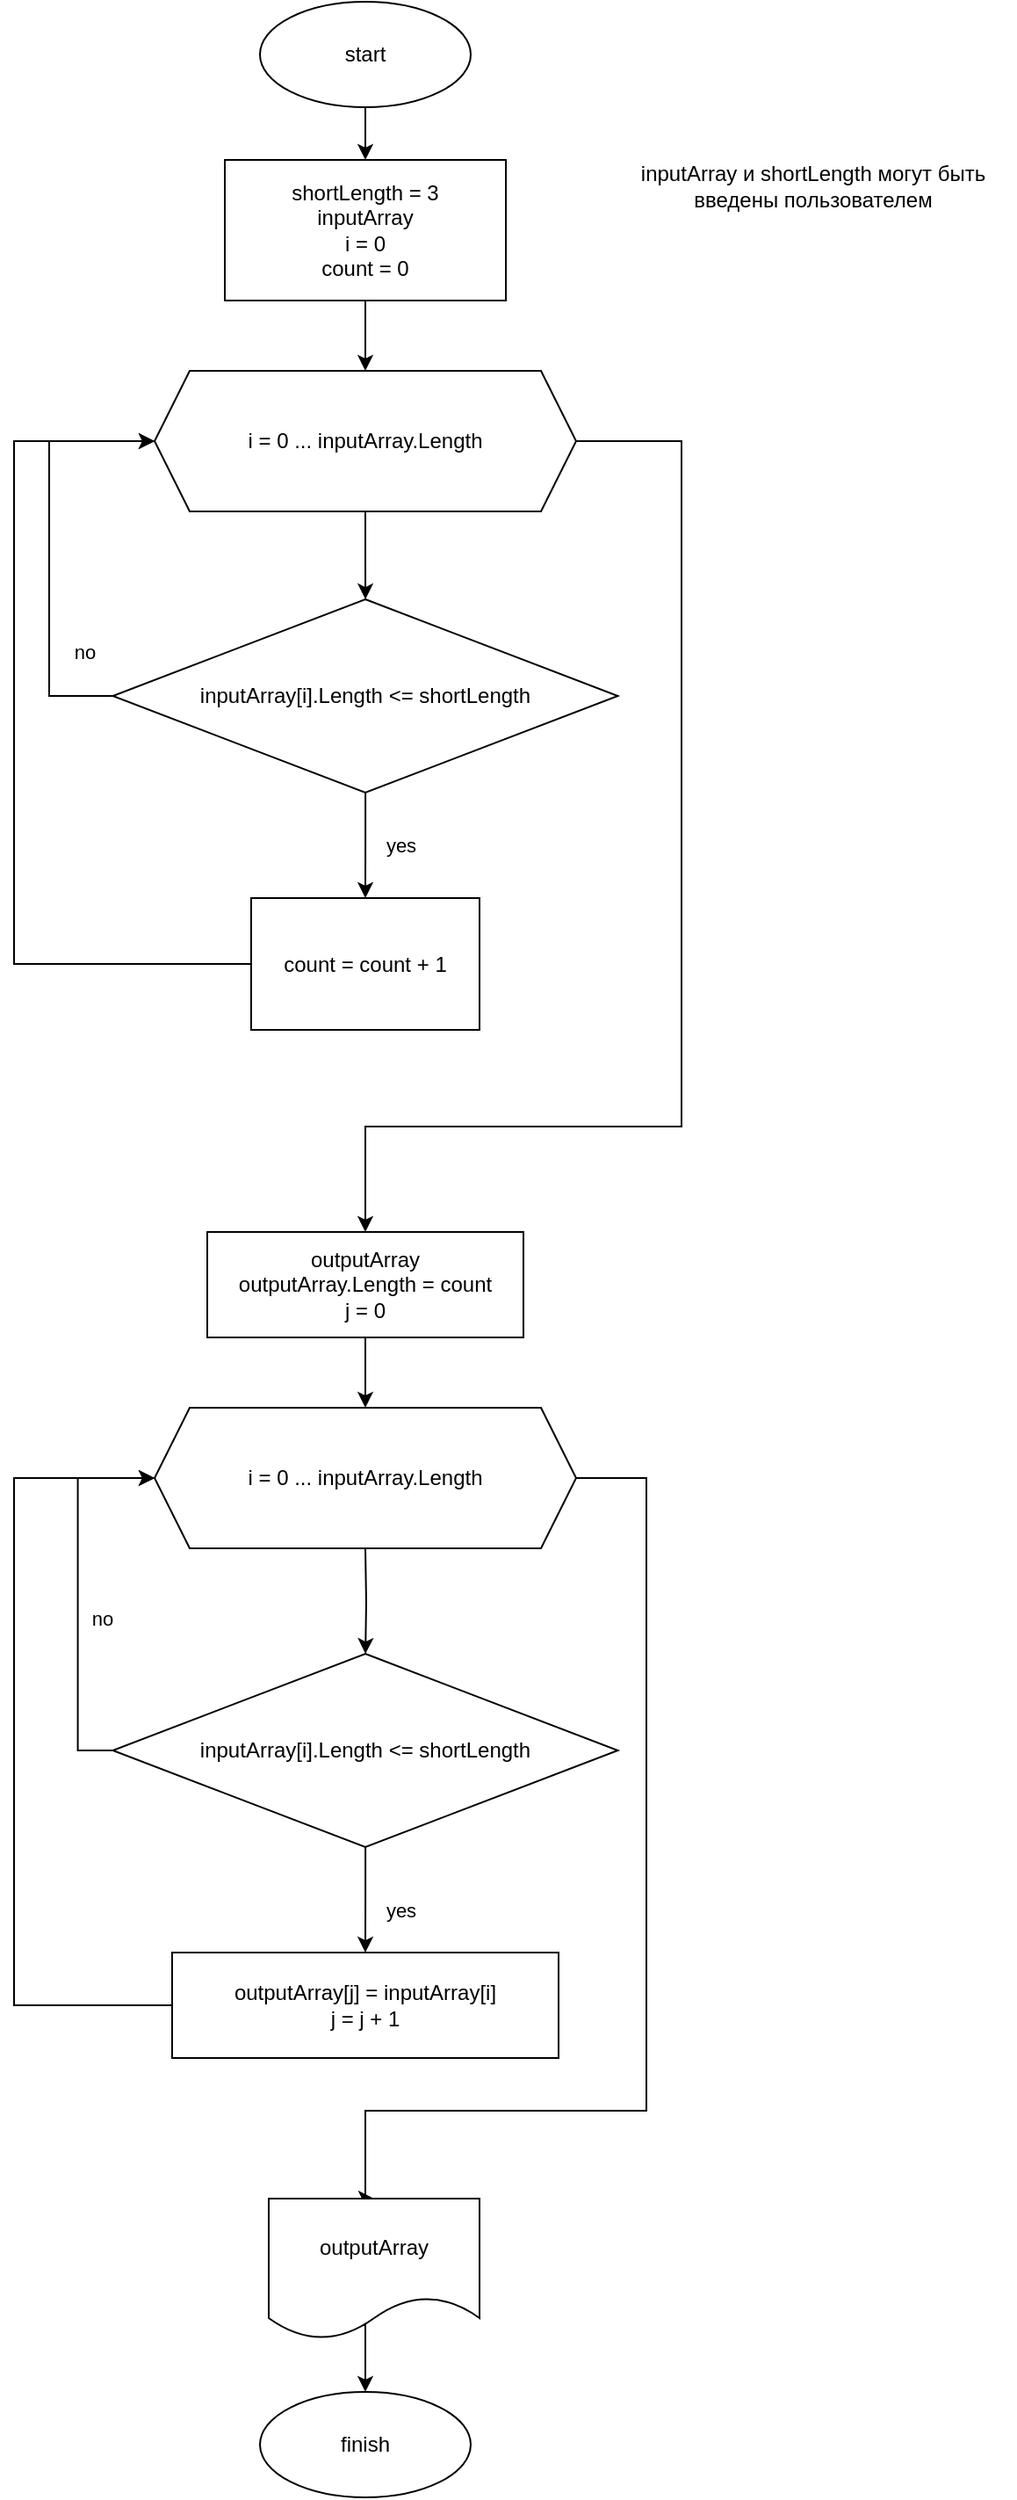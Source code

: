 <mxfile>
    <diagram id="m15FAjSWWRU4DDeirpMy" name="Page-1">
        <mxGraphModel dx="335" dy="174" grid="1" gridSize="10" guides="1" tooltips="1" connect="1" arrows="1" fold="1" page="1" pageScale="1" pageWidth="850" pageHeight="1100" math="0" shadow="0">
            <root>
                <mxCell id="0"/>
                <mxCell id="1" parent="0"/>
                <mxCell id="ajWsT0NgcK3cRbFeN8No-3" value="" style="edgeStyle=orthogonalEdgeStyle;rounded=0;orthogonalLoop=1;jettySize=auto;html=1;" parent="1" source="ajWsT0NgcK3cRbFeN8No-1" target="ajWsT0NgcK3cRbFeN8No-2" edge="1">
                    <mxGeometry relative="1" as="geometry"/>
                </mxCell>
                <mxCell id="ajWsT0NgcK3cRbFeN8No-1" value="start" style="ellipse;whiteSpace=wrap;html=1;" parent="1" vertex="1">
                    <mxGeometry x="220" y="30" width="120" height="60" as="geometry"/>
                </mxCell>
                <mxCell id="ajWsT0NgcK3cRbFeN8No-5" style="edgeStyle=orthogonalEdgeStyle;rounded=0;orthogonalLoop=1;jettySize=auto;html=1;entryX=0.5;entryY=0;entryDx=0;entryDy=0;" parent="1" source="ajWsT0NgcK3cRbFeN8No-2" target="ajWsT0NgcK3cRbFeN8No-4" edge="1">
                    <mxGeometry relative="1" as="geometry"/>
                </mxCell>
                <mxCell id="ajWsT0NgcK3cRbFeN8No-2" value="&lt;div&gt;shortLength = 3&lt;/div&gt;&lt;div&gt;inputArray&lt;br&gt;&lt;/div&gt;&lt;div&gt;i = 0&lt;/div&gt;&lt;div&gt;count = 0&lt;/div&gt;" style="whiteSpace=wrap;html=1;" parent="1" vertex="1">
                    <mxGeometry x="200" y="120" width="160" height="80" as="geometry"/>
                </mxCell>
                <mxCell id="ajWsT0NgcK3cRbFeN8No-10" value="" style="edgeStyle=orthogonalEdgeStyle;rounded=0;orthogonalLoop=1;jettySize=auto;html=1;" parent="1" source="ajWsT0NgcK3cRbFeN8No-4" target="ajWsT0NgcK3cRbFeN8No-9" edge="1">
                    <mxGeometry relative="1" as="geometry"/>
                </mxCell>
                <mxCell id="ajWsT0NgcK3cRbFeN8No-16" style="edgeStyle=orthogonalEdgeStyle;rounded=0;orthogonalLoop=1;jettySize=auto;html=1;exitX=1;exitY=0.5;exitDx=0;exitDy=0;entryX=0.5;entryY=0;entryDx=0;entryDy=0;" parent="1" source="ajWsT0NgcK3cRbFeN8No-4" target="ajWsT0NgcK3cRbFeN8No-24" edge="1">
                    <mxGeometry relative="1" as="geometry">
                        <mxPoint x="279.6" y="730.72" as="targetPoint"/>
                        <Array as="points">
                            <mxPoint x="460" y="280"/>
                            <mxPoint x="460" y="670"/>
                            <mxPoint x="280" y="670"/>
                        </Array>
                    </mxGeometry>
                </mxCell>
                <mxCell id="ajWsT0NgcK3cRbFeN8No-4" value="i = 0 ... inputArray.Length" style="shape=hexagon;perimeter=hexagonPerimeter2;whiteSpace=wrap;html=1;fixedSize=1;" parent="1" vertex="1">
                    <mxGeometry x="160" y="240" width="240" height="80" as="geometry"/>
                </mxCell>
                <mxCell id="ajWsT0NgcK3cRbFeN8No-12" value="yes" style="edgeStyle=orthogonalEdgeStyle;rounded=0;orthogonalLoop=1;jettySize=auto;html=1;" parent="1" source="ajWsT0NgcK3cRbFeN8No-9" target="ajWsT0NgcK3cRbFeN8No-11" edge="1">
                    <mxGeometry x="-0.001" y="-20" relative="1" as="geometry">
                        <mxPoint x="300" y="510" as="targetPoint"/>
                        <mxPoint x="40" as="offset"/>
                    </mxGeometry>
                </mxCell>
                <mxCell id="ajWsT0NgcK3cRbFeN8No-14" value="no" style="edgeStyle=orthogonalEdgeStyle;rounded=0;orthogonalLoop=1;jettySize=auto;html=1;" parent="1" source="ajWsT0NgcK3cRbFeN8No-9" edge="1">
                    <mxGeometry x="-0.492" y="-20" relative="1" as="geometry">
                        <mxPoint x="160" y="280" as="targetPoint"/>
                        <Array as="points">
                            <mxPoint x="100" y="425"/>
                            <mxPoint x="100" y="280"/>
                        </Array>
                        <mxPoint as="offset"/>
                    </mxGeometry>
                </mxCell>
                <mxCell id="ajWsT0NgcK3cRbFeN8No-9" value="inputArray[i].Length &amp;lt;= shortLength" style="rhombus;whiteSpace=wrap;html=1;" parent="1" vertex="1">
                    <mxGeometry x="136.25" y="370" width="287.5" height="110" as="geometry"/>
                </mxCell>
                <mxCell id="ajWsT0NgcK3cRbFeN8No-13" style="edgeStyle=orthogonalEdgeStyle;rounded=0;orthogonalLoop=1;jettySize=auto;html=1;entryX=0;entryY=0.5;entryDx=0;entryDy=0;" parent="1" source="ajWsT0NgcK3cRbFeN8No-11" target="ajWsT0NgcK3cRbFeN8No-4" edge="1">
                    <mxGeometry relative="1" as="geometry">
                        <Array as="points">
                            <mxPoint x="80" y="578"/>
                            <mxPoint x="80" y="280"/>
                        </Array>
                    </mxGeometry>
                </mxCell>
                <mxCell id="ajWsT0NgcK3cRbFeN8No-11" value="count = count + 1" style="whiteSpace=wrap;html=1;" parent="1" vertex="1">
                    <mxGeometry x="215" y="540" width="130" height="75" as="geometry"/>
                </mxCell>
                <mxCell id="ajWsT0NgcK3cRbFeN8No-15" value="inputArray и shortLength могут быть введены пользователем" style="text;html=1;strokeColor=none;fillColor=none;align=center;verticalAlign=middle;whiteSpace=wrap;rounded=0;" parent="1" vertex="1">
                    <mxGeometry x="420" y="90" width="230" height="90" as="geometry"/>
                </mxCell>
                <mxCell id="ajWsT0NgcK3cRbFeN8No-23" style="edgeStyle=orthogonalEdgeStyle;rounded=0;orthogonalLoop=1;jettySize=auto;html=1;" parent="1" target="ajWsT0NgcK3cRbFeN8No-22" edge="1">
                    <mxGeometry relative="1" as="geometry">
                        <mxPoint x="280" y="910" as="sourcePoint"/>
                    </mxGeometry>
                </mxCell>
                <mxCell id="ajWsT0NgcK3cRbFeN8No-29" value="yes" style="edgeStyle=orthogonalEdgeStyle;rounded=0;orthogonalLoop=1;jettySize=auto;html=1;" parent="1" source="ajWsT0NgcK3cRbFeN8No-22" target="ajWsT0NgcK3cRbFeN8No-28" edge="1">
                    <mxGeometry x="0.2" y="20" relative="1" as="geometry">
                        <mxPoint as="offset"/>
                    </mxGeometry>
                </mxCell>
                <mxCell id="ajWsT0NgcK3cRbFeN8No-30" value="no" style="edgeStyle=orthogonalEdgeStyle;rounded=0;orthogonalLoop=1;jettySize=auto;html=1;exitX=0;exitY=0.5;exitDx=0;exitDy=0;entryX=0;entryY=0.5;entryDx=0;entryDy=0;" parent="1" source="ajWsT0NgcK3cRbFeN8No-22" target="ajWsT0NgcK3cRbFeN8No-27" edge="1">
                    <mxGeometry x="-0.131" y="-14" relative="1" as="geometry">
                        <mxPoint as="offset"/>
                    </mxGeometry>
                </mxCell>
                <mxCell id="ajWsT0NgcK3cRbFeN8No-22" value="inputArray[i].Length &amp;lt;= shortLength" style="rhombus;whiteSpace=wrap;html=1;" parent="1" vertex="1">
                    <mxGeometry x="136.25" y="970" width="287.5" height="110" as="geometry"/>
                </mxCell>
                <mxCell id="ajWsT0NgcK3cRbFeN8No-26" style="edgeStyle=orthogonalEdgeStyle;rounded=0;orthogonalLoop=1;jettySize=auto;html=1;entryX=0.5;entryY=0;entryDx=0;entryDy=0;" parent="1" source="ajWsT0NgcK3cRbFeN8No-24" target="ajWsT0NgcK3cRbFeN8No-27" edge="1">
                    <mxGeometry relative="1" as="geometry">
                        <mxPoint x="280" y="830" as="targetPoint"/>
                    </mxGeometry>
                </mxCell>
                <mxCell id="ajWsT0NgcK3cRbFeN8No-24" value="&lt;div&gt;outputArray&lt;br&gt;&lt;/div&gt;&lt;div&gt;outputArray.Length = count&lt;/div&gt;&lt;div&gt;j = 0&lt;br&gt;&lt;/div&gt;" style="rounded=0;whiteSpace=wrap;html=1;" parent="1" vertex="1">
                    <mxGeometry x="190" y="730" width="180" height="60" as="geometry"/>
                </mxCell>
                <mxCell id="ajWsT0NgcK3cRbFeN8No-32" style="edgeStyle=orthogonalEdgeStyle;rounded=0;orthogonalLoop=1;jettySize=auto;html=1;exitX=1;exitY=0.5;exitDx=0;exitDy=0;entryX=0.5;entryY=0;entryDx=0;entryDy=0;" parent="1" source="ajWsT0NgcK3cRbFeN8No-27" target="ajWsT0NgcK3cRbFeN8No-33" edge="1">
                    <mxGeometry relative="1" as="geometry">
                        <mxPoint x="470" y="1272" as="targetPoint"/>
                        <Array as="points">
                            <mxPoint x="440" y="870"/>
                            <mxPoint x="440" y="1230"/>
                            <mxPoint x="280" y="1230"/>
                            <mxPoint x="280" y="1280"/>
                        </Array>
                    </mxGeometry>
                </mxCell>
                <mxCell id="ajWsT0NgcK3cRbFeN8No-27" value="i = 0 ... inputArray.Length" style="shape=hexagon;perimeter=hexagonPerimeter2;whiteSpace=wrap;html=1;fixedSize=1;" parent="1" vertex="1">
                    <mxGeometry x="160" y="830" width="240" height="80" as="geometry"/>
                </mxCell>
                <mxCell id="ajWsT0NgcK3cRbFeN8No-31" style="edgeStyle=orthogonalEdgeStyle;rounded=0;orthogonalLoop=1;jettySize=auto;html=1;entryX=0;entryY=0.5;entryDx=0;entryDy=0;" parent="1" source="ajWsT0NgcK3cRbFeN8No-28" target="ajWsT0NgcK3cRbFeN8No-27" edge="1">
                    <mxGeometry relative="1" as="geometry">
                        <Array as="points">
                            <mxPoint x="80" y="1170"/>
                            <mxPoint x="80" y="870"/>
                        </Array>
                    </mxGeometry>
                </mxCell>
                <mxCell id="ajWsT0NgcK3cRbFeN8No-28" value="&lt;div&gt;outputArray[j] = inputArray[i]&lt;/div&gt;&lt;div&gt;j = j + 1&lt;br&gt;&lt;/div&gt;" style="whiteSpace=wrap;html=1;" parent="1" vertex="1">
                    <mxGeometry x="170" y="1140" width="220" height="60" as="geometry"/>
                </mxCell>
                <mxCell id="ajWsT0NgcK3cRbFeN8No-35" value="" style="edgeStyle=orthogonalEdgeStyle;rounded=0;orthogonalLoop=1;jettySize=auto;html=1;exitX=0.433;exitY=0.9;exitDx=0;exitDy=0;exitPerimeter=0;" parent="1" source="ajWsT0NgcK3cRbFeN8No-33" target="ajWsT0NgcK3cRbFeN8No-34" edge="1">
                    <mxGeometry relative="1" as="geometry">
                        <Array as="points">
                            <mxPoint x="280" y="1352"/>
                        </Array>
                    </mxGeometry>
                </mxCell>
                <mxCell id="ajWsT0NgcK3cRbFeN8No-33" value="outputArray" style="shape=document;whiteSpace=wrap;html=1;boundedLbl=1;" parent="1" vertex="1">
                    <mxGeometry x="225" y="1280" width="120" height="80" as="geometry"/>
                </mxCell>
                <mxCell id="ajWsT0NgcK3cRbFeN8No-34" value="finish" style="ellipse;whiteSpace=wrap;html=1;" parent="1" vertex="1">
                    <mxGeometry x="220" y="1390" width="120" height="60" as="geometry"/>
                </mxCell>
            </root>
        </mxGraphModel>
    </diagram>
</mxfile>